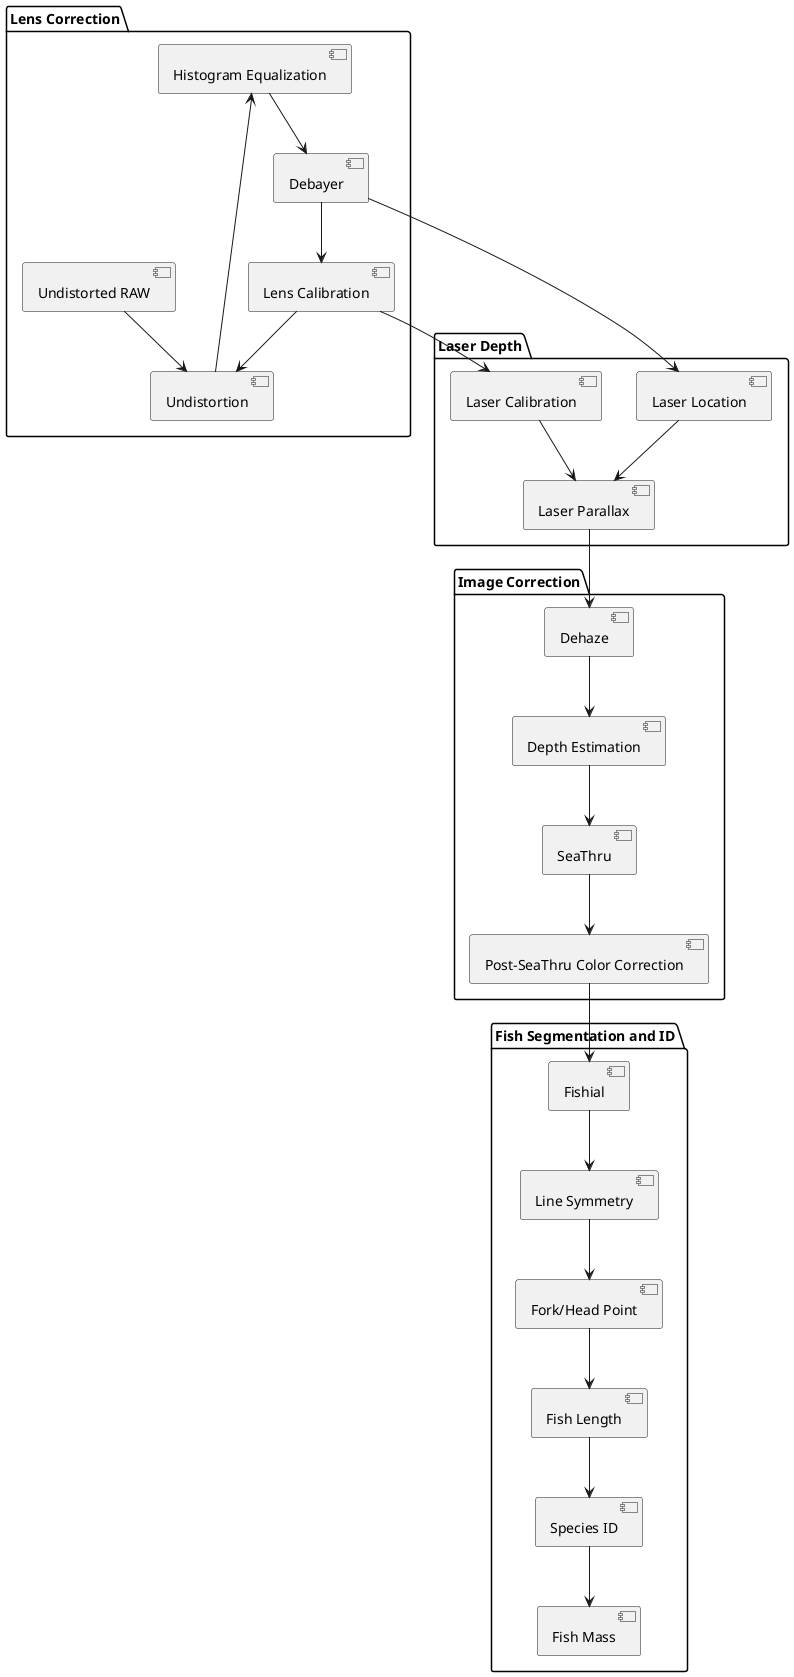 @startuml

package "Lens Correction" {
  [Histogram Equalization] as HEQ
  [Debayer] as DB
  [Lens Calibration] as LENC
  [Undistorted RAW] as RAW
  [Undistortion] as UD
  HEQ --> DB
  LENC --> UD
  RAW --> UD
  UD --> HEQ 
  DB --> LENC
}

package "Laser Depth" {
  [Laser Calibration] as LASC
  [Laser Location] as LL
  [Laser Parallax] as LP
  DB --> LL
  LL --> LP
  LENC --> LASC
  LASC --> LP
}

package "Image Correction" {
  [Dehaze] as DH
  [Depth Estimation] as DE
  [SeaThru] as ST
  [Post-SeaThru Color Correction] as CC
  LP --> DH
  DH --> DE
  DE --> ST
  ST --> CC
}

package "Fish Segmentation and ID" {
  [Fishial] as FA
  [Line Symmetry] as LS
  [Fork/Head Point] as FH
  [Fish Length] as FL
  [Species ID] as ID
  [Fish Mass] as FM
  CC --> FA
  FA --> LS
  LS --> FH
  FH --> FL
  FL --> ID
  ID --> FM
}
@enduml